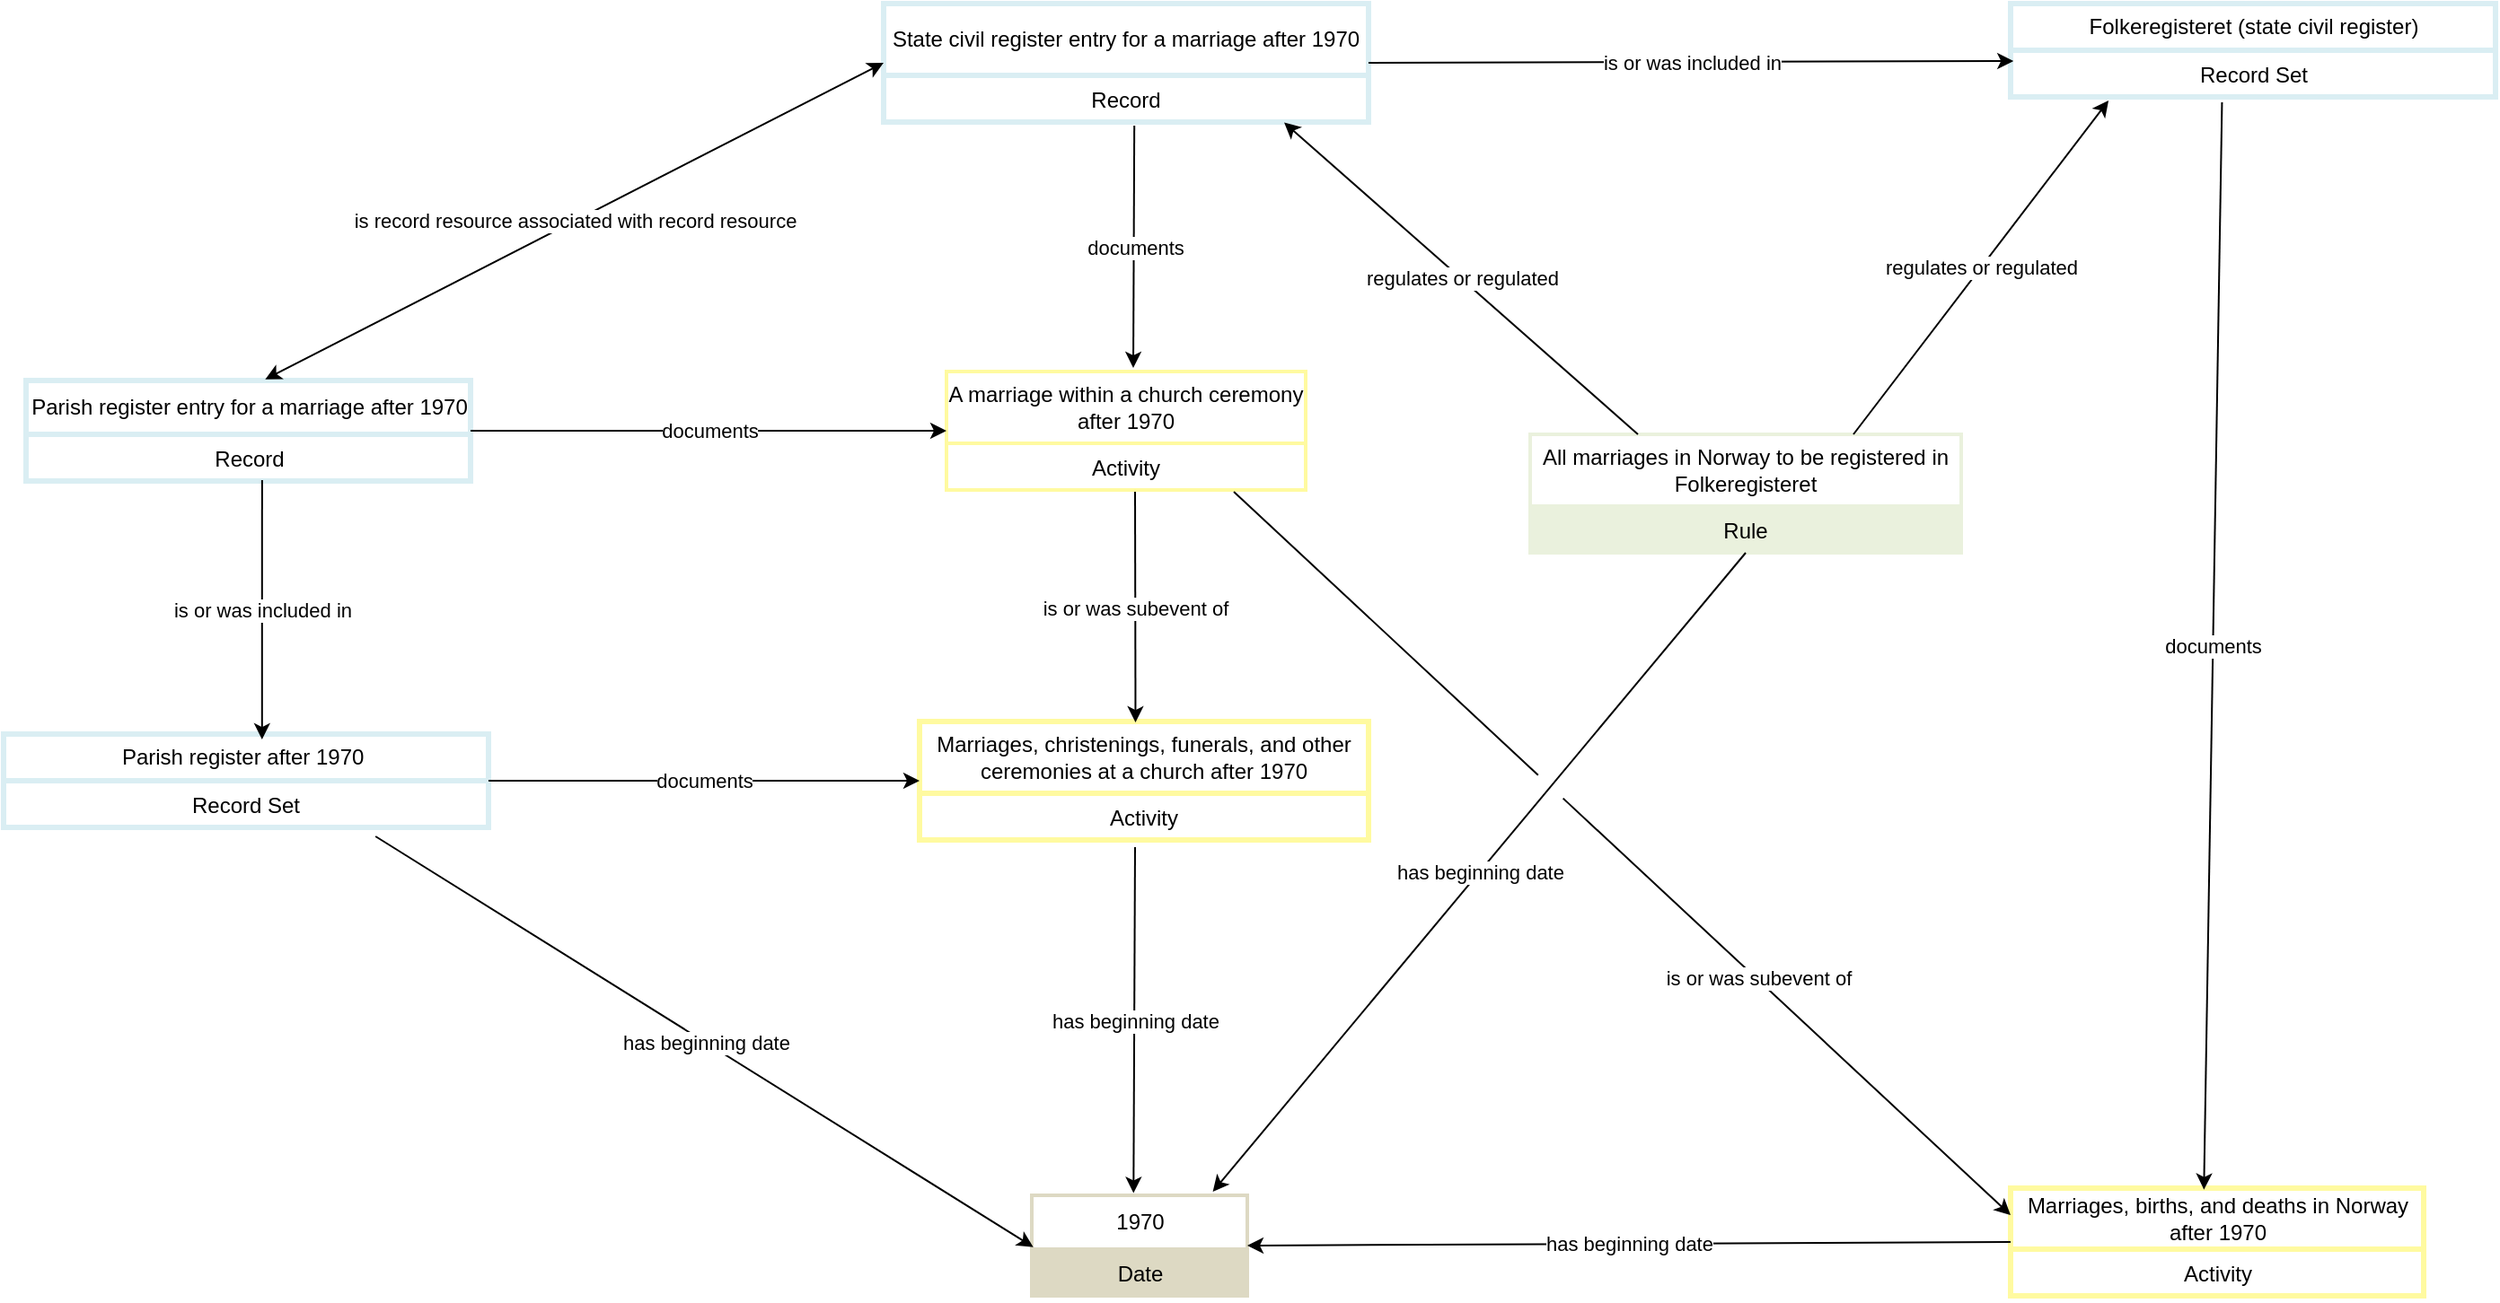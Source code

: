 <mxfile version="28.2.7">
  <diagram name="Page-1" id="rpcb4mzmXCl31CcHwljb">
    <mxGraphModel dx="870" dy="566" grid="1" gridSize="10" guides="1" tooltips="1" connect="1" arrows="1" fold="1" page="1" pageScale="1" pageWidth="3300" pageHeight="2339" math="0" shadow="0">
      <root>
        <mxCell id="0" />
        <mxCell id="1" parent="0" />
        <mxCell id="9eICvYnxZosk0hdtQ2a_-1" value="Parish register after 1970&amp;nbsp;" style="swimlane;fontStyle=0;childLayout=stackLayout;horizontal=1;startSize=26;strokeColor=#DAEEF3;strokeWidth=3;fillColor=none;horizontalStack=0;resizeParent=1;resizeParentMax=0;resizeLast=0;collapsible=1;marginBottom=0;whiteSpace=wrap;html=1;" parent="1" vertex="1">
          <mxGeometry x="990" y="787" width="270" height="52" as="geometry" />
        </mxCell>
        <mxCell id="9eICvYnxZosk0hdtQ2a_-2" value="Record Set" style="text;strokeColor=#DAEEF3;strokeWidth=3;fillColor=none;align=center;verticalAlign=top;spacingLeft=4;spacingRight=4;overflow=hidden;rotatable=0;points=[[0,0.5],[1,0.5]];portConstraint=eastwest;whiteSpace=wrap;html=1;" parent="9eICvYnxZosk0hdtQ2a_-1" vertex="1">
          <mxGeometry y="26" width="270" height="26" as="geometry" />
        </mxCell>
        <mxCell id="S63EhYjACRCDa8wTgJug-1" value="Marriages, christenings, funerals, and other ceremonies at a church after 1970" style="swimlane;fontStyle=0;childLayout=stackLayout;horizontal=1;startSize=40;strokeColor=#FFFAA0;strokeWidth=3;fillColor=none;horizontalStack=0;resizeParent=1;resizeParentMax=0;resizeLast=0;collapsible=1;marginBottom=0;whiteSpace=wrap;html=1;" parent="1" vertex="1">
          <mxGeometry x="1500" y="780" width="250" height="66" as="geometry" />
        </mxCell>
        <mxCell id="S63EhYjACRCDa8wTgJug-2" value="Activity" style="text;strokeColor=#FFFAA0;strokeWidth=3;fillColor=none;align=center;verticalAlign=top;spacingLeft=4;spacingRight=4;overflow=hidden;rotatable=0;points=[[0,0.5],[1,0.5]];portConstraint=eastwest;whiteSpace=wrap;html=1;" parent="S63EhYjACRCDa8wTgJug-1" vertex="1">
          <mxGeometry y="40" width="250" height="26" as="geometry" />
        </mxCell>
        <mxCell id="S63EhYjACRCDa8wTgJug-3" value="" style="endArrow=classic;html=1;rounded=0;entryX=0;entryY=0.5;entryDx=0;entryDy=0;exitX=1;exitY=0.5;exitDx=0;exitDy=0;" parent="1" source="9eICvYnxZosk0hdtQ2a_-1" target="S63EhYjACRCDa8wTgJug-1" edge="1">
          <mxGeometry relative="1" as="geometry">
            <mxPoint x="1370" y="727" as="sourcePoint" />
            <mxPoint x="1567" y="727" as="targetPoint" />
          </mxGeometry>
        </mxCell>
        <mxCell id="S63EhYjACRCDa8wTgJug-4" value="documents" style="edgeLabel;resizable=0;html=1;;align=center;verticalAlign=middle;" parent="S63EhYjACRCDa8wTgJug-3" connectable="0" vertex="1">
          <mxGeometry relative="1" as="geometry" />
        </mxCell>
        <mxCell id="S63EhYjACRCDa8wTgJug-5" value="1970" style="swimlane;fontStyle=0;childLayout=stackLayout;horizontal=1;startSize=30;strokeColor=#DDD9C3;strokeWidth=2;fillColor=none;horizontalStack=0;resizeParent=1;resizeParentMax=0;resizeLast=0;collapsible=1;marginBottom=0;whiteSpace=wrap;html=1;" parent="1" vertex="1">
          <mxGeometry x="1562.5" y="1044" width="120" height="56" as="geometry" />
        </mxCell>
        <mxCell id="S63EhYjACRCDa8wTgJug-6" value="Date" style="text;strokeColor=#DDD9C3;strokeWidth=2;fillColor=#DDD9C3;align=center;verticalAlign=top;spacingLeft=4;spacingRight=4;overflow=hidden;rotatable=0;points=[[0,0.5],[1,0.5]];portConstraint=eastwest;whiteSpace=wrap;html=1;" parent="S63EhYjACRCDa8wTgJug-5" vertex="1">
          <mxGeometry y="30" width="120" height="26" as="geometry" />
        </mxCell>
        <mxCell id="S63EhYjACRCDa8wTgJug-7" value="" style="endArrow=classic;html=1;rounded=0;entryX=0.472;entryY=-0.023;entryDx=0;entryDy=0;entryPerimeter=0;" parent="1" target="S63EhYjACRCDa8wTgJug-5" edge="1">
          <mxGeometry relative="1" as="geometry">
            <mxPoint x="1620" y="850" as="sourcePoint" />
            <mxPoint x="1620" y="1040" as="targetPoint" />
          </mxGeometry>
        </mxCell>
        <mxCell id="S63EhYjACRCDa8wTgJug-8" value="has beginning date" style="edgeLabel;resizable=0;html=1;;align=center;verticalAlign=middle;" parent="S63EhYjACRCDa8wTgJug-7" connectable="0" vertex="1">
          <mxGeometry relative="1" as="geometry" />
        </mxCell>
        <mxCell id="S63EhYjACRCDa8wTgJug-9" value="" style="endArrow=classic;html=1;rounded=0;exitX=0.767;exitY=1.192;exitDx=0;exitDy=0;exitPerimeter=0;entryX=0.007;entryY=-0.045;entryDx=0;entryDy=0;entryPerimeter=0;" parent="1" source="9eICvYnxZosk0hdtQ2a_-2" target="S63EhYjACRCDa8wTgJug-6" edge="1">
          <mxGeometry relative="1" as="geometry">
            <mxPoint x="1147" y="904" as="sourcePoint" />
            <mxPoint x="1560" y="1010" as="targetPoint" />
          </mxGeometry>
        </mxCell>
        <mxCell id="S63EhYjACRCDa8wTgJug-10" value="has beginning date" style="edgeLabel;resizable=0;html=1;;align=center;verticalAlign=middle;" parent="S63EhYjACRCDa8wTgJug-9" connectable="0" vertex="1">
          <mxGeometry relative="1" as="geometry" />
        </mxCell>
        <mxCell id="AIsGsS2JBfu4cgLnV8Io-3" value="Parish register entry for a marriage after 1970" style="swimlane;fontStyle=0;childLayout=stackLayout;horizontal=1;startSize=30;strokeColor=#DAEEF3;strokeWidth=3;fillColor=none;horizontalStack=0;resizeParent=1;resizeParentMax=0;resizeLast=0;collapsible=1;marginBottom=0;whiteSpace=wrap;html=1;" parent="1" vertex="1">
          <mxGeometry x="1002.5" y="590" width="247.5" height="56" as="geometry" />
        </mxCell>
        <mxCell id="AIsGsS2JBfu4cgLnV8Io-4" value="Record" style="text;strokeColor=#DAEEF3;strokeWidth=3;fillColor=none;align=center;verticalAlign=top;spacingLeft=4;spacingRight=4;overflow=hidden;rotatable=0;points=[[0,0.5],[1,0.5]];portConstraint=eastwest;whiteSpace=wrap;html=1;" parent="AIsGsS2JBfu4cgLnV8Io-3" vertex="1">
          <mxGeometry y="30" width="247.5" height="26" as="geometry" />
        </mxCell>
        <mxCell id="AIsGsS2JBfu4cgLnV8Io-6" value="" style="endArrow=classic;html=1;rounded=0;entryX=0.533;entryY=0.058;entryDx=0;entryDy=0;entryPerimeter=0;exitX=0.531;exitY=0.981;exitDx=0;exitDy=0;exitPerimeter=0;" parent="1" source="AIsGsS2JBfu4cgLnV8Io-4" target="9eICvYnxZosk0hdtQ2a_-1" edge="1">
          <mxGeometry relative="1" as="geometry">
            <mxPoint x="1134" y="660" as="sourcePoint" />
            <mxPoint x="1400" y="740" as="targetPoint" />
          </mxGeometry>
        </mxCell>
        <mxCell id="AIsGsS2JBfu4cgLnV8Io-7" value="is or was included in" style="edgeLabel;resizable=0;html=1;;align=center;verticalAlign=middle;" parent="AIsGsS2JBfu4cgLnV8Io-6" connectable="0" vertex="1">
          <mxGeometry relative="1" as="geometry" />
        </mxCell>
        <mxCell id="AIsGsS2JBfu4cgLnV8Io-8" value="A marriage within a church ceremony after 1970" style="swimlane;fontStyle=0;childLayout=stackLayout;horizontal=1;startSize=40;strokeColor=#FFFAA0;strokeWidth=2;fillColor=none;horizontalStack=0;resizeParent=1;resizeParentMax=0;resizeLast=0;collapsible=1;marginBottom=0;whiteSpace=wrap;html=1;" parent="1" vertex="1">
          <mxGeometry x="1515" y="585" width="200" height="66" as="geometry" />
        </mxCell>
        <mxCell id="AIsGsS2JBfu4cgLnV8Io-9" value="Activity" style="text;strokeColor=#FFFAA0;strokeWidth=2;fillColor=#FFFFFF;align=center;verticalAlign=top;spacingLeft=4;spacingRight=4;overflow=hidden;rotatable=0;points=[[0,0.5],[1,0.5]];portConstraint=eastwest;whiteSpace=wrap;html=1;" parent="AIsGsS2JBfu4cgLnV8Io-8" vertex="1">
          <mxGeometry y="40" width="200" height="26" as="geometry" />
        </mxCell>
        <mxCell id="AIsGsS2JBfu4cgLnV8Io-10" value="" style="endArrow=classic;html=1;rounded=0;entryX=0.481;entryY=0.008;entryDx=0;entryDy=0;entryPerimeter=0;" parent="1" target="S63EhYjACRCDa8wTgJug-1" edge="1">
          <mxGeometry relative="1" as="geometry">
            <mxPoint x="1620" y="652" as="sourcePoint" />
            <mxPoint x="1628" y="780" as="targetPoint" />
          </mxGeometry>
        </mxCell>
        <mxCell id="AIsGsS2JBfu4cgLnV8Io-11" value="is or was subevent of" style="edgeLabel;resizable=0;html=1;;align=center;verticalAlign=middle;" parent="AIsGsS2JBfu4cgLnV8Io-10" connectable="0" vertex="1">
          <mxGeometry relative="1" as="geometry" />
        </mxCell>
        <mxCell id="AIsGsS2JBfu4cgLnV8Io-12" value="" style="endArrow=classic;html=1;rounded=0;entryX=0;entryY=0.5;entryDx=0;entryDy=0;exitX=1;exitY=0.5;exitDx=0;exitDy=0;" parent="1" source="AIsGsS2JBfu4cgLnV8Io-3" target="AIsGsS2JBfu4cgLnV8Io-8" edge="1">
          <mxGeometry relative="1" as="geometry">
            <mxPoint x="1247.5" y="624" as="sourcePoint" />
            <mxPoint x="1455.5" y="622" as="targetPoint" />
          </mxGeometry>
        </mxCell>
        <mxCell id="AIsGsS2JBfu4cgLnV8Io-13" value="documents" style="edgeLabel;resizable=0;html=1;;align=center;verticalAlign=middle;" parent="AIsGsS2JBfu4cgLnV8Io-12" connectable="0" vertex="1">
          <mxGeometry relative="1" as="geometry" />
        </mxCell>
        <mxCell id="pV9FwaY-A3g4o-simPut-1" value="State civil register entry for a marriage after 1970" style="swimlane;fontStyle=0;childLayout=stackLayout;horizontal=1;startSize=40;strokeColor=#DAEEF3;strokeWidth=3;fillColor=none;horizontalStack=0;resizeParent=1;resizeParentMax=0;resizeLast=0;collapsible=1;marginBottom=0;whiteSpace=wrap;html=1;" parent="1" vertex="1">
          <mxGeometry x="1480" y="380" width="270" height="66" as="geometry" />
        </mxCell>
        <mxCell id="pV9FwaY-A3g4o-simPut-2" value="Record" style="text;strokeColor=#DAEEF3;strokeWidth=3;fillColor=none;align=center;verticalAlign=top;spacingLeft=4;spacingRight=4;overflow=hidden;rotatable=0;points=[[0,0.5],[1,0.5]];portConstraint=eastwest;whiteSpace=wrap;html=1;" parent="pV9FwaY-A3g4o-simPut-1" vertex="1">
          <mxGeometry y="40" width="270" height="26" as="geometry" />
        </mxCell>
        <mxCell id="pV9FwaY-A3g4o-simPut-3" value="" style="endArrow=classic;html=1;rounded=0;exitX=0.517;exitY=1.077;exitDx=0;exitDy=0;exitPerimeter=0;" parent="1" source="pV9FwaY-A3g4o-simPut-2" edge="1">
          <mxGeometry relative="1" as="geometry">
            <mxPoint x="1580" y="491" as="sourcePoint" />
            <mxPoint x="1619" y="583" as="targetPoint" />
          </mxGeometry>
        </mxCell>
        <mxCell id="pV9FwaY-A3g4o-simPut-4" value="documents" style="edgeLabel;resizable=0;html=1;;align=center;verticalAlign=middle;" parent="pV9FwaY-A3g4o-simPut-3" connectable="0" vertex="1">
          <mxGeometry relative="1" as="geometry" />
        </mxCell>
        <mxCell id="pV9FwaY-A3g4o-simPut-11" value="" style="endArrow=classic;html=1;rounded=0;entryX=0;entryY=0.5;entryDx=0;entryDy=0;exitX=0.538;exitY=-0.011;exitDx=0;exitDy=0;exitPerimeter=0;startArrow=classic;startFill=1;" parent="1" source="AIsGsS2JBfu4cgLnV8Io-3" target="pV9FwaY-A3g4o-simPut-1" edge="1">
          <mxGeometry relative="1" as="geometry">
            <mxPoint x="1132.5" y="541" as="sourcePoint" />
            <mxPoint x="1450" y="540" as="targetPoint" />
          </mxGeometry>
        </mxCell>
        <mxCell id="pV9FwaY-A3g4o-simPut-12" value="is record resource associated with record resource" style="edgeLabel;resizable=0;html=1;;align=center;verticalAlign=middle;" parent="pV9FwaY-A3g4o-simPut-11" connectable="0" vertex="1">
          <mxGeometry relative="1" as="geometry" />
        </mxCell>
        <mxCell id="pV9FwaY-A3g4o-simPut-13" value="Marriages, births, and deaths in Norway after 1970" style="swimlane;fontStyle=0;childLayout=stackLayout;horizontal=1;startSize=34;strokeColor=#FFFAA0;strokeWidth=3;fillColor=none;horizontalStack=0;resizeParent=1;resizeParentMax=0;resizeLast=0;collapsible=1;marginBottom=0;whiteSpace=wrap;html=1;" parent="1" vertex="1">
          <mxGeometry x="2107.5" y="1040" width="230" height="60" as="geometry" />
        </mxCell>
        <mxCell id="pV9FwaY-A3g4o-simPut-14" value="Activity" style="text;strokeColor=#FFFAA0;strokeWidth=3;fillColor=none;align=center;verticalAlign=top;spacingLeft=4;spacingRight=4;overflow=hidden;rotatable=0;points=[[0,0.5],[1,0.5]];portConstraint=eastwest;whiteSpace=wrap;html=1;" parent="pV9FwaY-A3g4o-simPut-13" vertex="1">
          <mxGeometry y="34" width="230" height="26" as="geometry" />
        </mxCell>
        <mxCell id="pV9FwaY-A3g4o-simPut-16" value="Folkeregisteret (state civil register)" style="swimlane;fontStyle=0;childLayout=stackLayout;horizontal=1;startSize=26;strokeColor=#DAEEF3;strokeWidth=3;fillColor=none;horizontalStack=0;resizeParent=1;resizeParentMax=0;resizeLast=0;collapsible=1;marginBottom=0;whiteSpace=wrap;html=1;" parent="1" vertex="1">
          <mxGeometry x="2107.5" y="380" width="270" height="52" as="geometry" />
        </mxCell>
        <mxCell id="pV9FwaY-A3g4o-simPut-17" value="Record Set" style="text;strokeColor=#DAEEF3;strokeWidth=3;fillColor=none;align=center;verticalAlign=top;spacingLeft=4;spacingRight=4;overflow=hidden;rotatable=0;points=[[0,0.5],[1,0.5]];portConstraint=eastwest;whiteSpace=wrap;html=1;" parent="pV9FwaY-A3g4o-simPut-16" vertex="1">
          <mxGeometry y="26" width="270" height="26" as="geometry" />
        </mxCell>
        <mxCell id="pV9FwaY-A3g4o-simPut-18" value="" style="endArrow=classic;html=1;rounded=0;entryX=0.006;entryY=0.231;entryDx=0;entryDy=0;entryPerimeter=0;exitX=1;exitY=0.5;exitDx=0;exitDy=0;" parent="1" source="pV9FwaY-A3g4o-simPut-1" target="pV9FwaY-A3g4o-simPut-17" edge="1">
          <mxGeometry relative="1" as="geometry">
            <mxPoint x="1810" y="400" as="sourcePoint" />
            <mxPoint x="1810" y="544" as="targetPoint" />
          </mxGeometry>
        </mxCell>
        <mxCell id="pV9FwaY-A3g4o-simPut-19" value="is or was included in" style="edgeLabel;resizable=0;html=1;;align=center;verticalAlign=middle;" parent="pV9FwaY-A3g4o-simPut-18" connectable="0" vertex="1">
          <mxGeometry relative="1" as="geometry" />
        </mxCell>
        <mxCell id="pV9FwaY-A3g4o-simPut-20" value="" style="endArrow=classic;html=1;rounded=0;entryX=0.468;entryY=0.014;entryDx=0;entryDy=0;exitX=0.436;exitY=1.117;exitDx=0;exitDy=0;exitPerimeter=0;entryPerimeter=0;" parent="1" source="pV9FwaY-A3g4o-simPut-17" target="pV9FwaY-A3g4o-simPut-13" edge="1">
          <mxGeometry relative="1" as="geometry">
            <mxPoint x="2090" y="705" as="sourcePoint" />
            <mxPoint x="2330" y="705" as="targetPoint" />
          </mxGeometry>
        </mxCell>
        <mxCell id="pV9FwaY-A3g4o-simPut-21" value="documents" style="edgeLabel;resizable=0;html=1;;align=center;verticalAlign=middle;" parent="pV9FwaY-A3g4o-simPut-20" connectable="0" vertex="1">
          <mxGeometry relative="1" as="geometry" />
        </mxCell>
        <mxCell id="pV9FwaY-A3g4o-simPut-22" value="" style="endArrow=classic;html=1;rounded=0;exitX=0;exitY=0.5;exitDx=0;exitDy=0;entryX=1;entryY=0.5;entryDx=0;entryDy=0;" parent="1" source="pV9FwaY-A3g4o-simPut-13" target="S63EhYjACRCDa8wTgJug-5" edge="1">
          <mxGeometry relative="1" as="geometry">
            <mxPoint x="1651.5" y="974" as="sourcePoint" />
            <mxPoint x="1487.5" y="1092" as="targetPoint" />
          </mxGeometry>
        </mxCell>
        <mxCell id="pV9FwaY-A3g4o-simPut-23" value="has beginning date" style="edgeLabel;resizable=0;html=1;;align=center;verticalAlign=middle;" parent="pV9FwaY-A3g4o-simPut-22" connectable="0" vertex="1">
          <mxGeometry relative="1" as="geometry" />
        </mxCell>
        <mxCell id="pV9FwaY-A3g4o-simPut-24" value="All marriages in Norway to be registered in Folkeregisteret" style="swimlane;fontStyle=0;childLayout=stackLayout;horizontal=1;startSize=40;strokeColor=#EAF1DD;strokeWidth=2;fillColor=none;horizontalStack=0;resizeParent=1;resizeParentMax=0;resizeLast=0;collapsible=1;marginBottom=0;whiteSpace=wrap;html=1;" parent="1" vertex="1">
          <mxGeometry x="1840" y="620" width="240" height="66" as="geometry" />
        </mxCell>
        <mxCell id="pV9FwaY-A3g4o-simPut-25" value="Rule&lt;div&gt;&lt;br&gt;&lt;/div&gt;" style="text;strokeColor=#EAF1DD;strokeWidth=2;fillColor=#EAF1DD;align=center;verticalAlign=top;spacingLeft=4;spacingRight=4;overflow=hidden;rotatable=0;points=[[0,0.5],[1,0.5]];portConstraint=eastwest;whiteSpace=wrap;html=1;" parent="pV9FwaY-A3g4o-simPut-24" vertex="1">
          <mxGeometry y="40" width="240" height="26" as="geometry" />
        </mxCell>
        <mxCell id="pV9FwaY-A3g4o-simPut-26" value="" style="endArrow=classic;html=1;rounded=0;entryX=0.826;entryY=1.01;entryDx=0;entryDy=0;entryPerimeter=0;exitX=0.25;exitY=0;exitDx=0;exitDy=0;" parent="1" source="pV9FwaY-A3g4o-simPut-24" target="pV9FwaY-A3g4o-simPut-2" edge="1">
          <mxGeometry relative="1" as="geometry">
            <mxPoint x="1680" y="570" as="sourcePoint" />
            <mxPoint x="2039" y="713" as="targetPoint" />
          </mxGeometry>
        </mxCell>
        <mxCell id="pV9FwaY-A3g4o-simPut-27" value="regulates or regulated" style="edgeLabel;resizable=0;html=1;;align=center;verticalAlign=middle;" parent="pV9FwaY-A3g4o-simPut-26" connectable="0" vertex="1">
          <mxGeometry relative="1" as="geometry" />
        </mxCell>
        <mxCell id="pV9FwaY-A3g4o-simPut-28" value="" style="endArrow=classic;html=1;rounded=0;entryX=0.202;entryY=1.077;entryDx=0;entryDy=0;entryPerimeter=0;exitX=0.75;exitY=0;exitDx=0;exitDy=0;" parent="1" source="pV9FwaY-A3g4o-simPut-24" target="pV9FwaY-A3g4o-simPut-17" edge="1">
          <mxGeometry relative="1" as="geometry">
            <mxPoint x="1950" y="774" as="sourcePoint" />
            <mxPoint x="1810" y="540" as="targetPoint" />
          </mxGeometry>
        </mxCell>
        <mxCell id="pV9FwaY-A3g4o-simPut-29" value="regulates or regulated" style="edgeLabel;resizable=0;html=1;;align=center;verticalAlign=middle;" parent="pV9FwaY-A3g4o-simPut-28" connectable="0" vertex="1">
          <mxGeometry relative="1" as="geometry" />
        </mxCell>
        <mxCell id="pV9FwaY-A3g4o-simPut-30" value="" style="endArrow=classic;html=1;rounded=0;exitX=0.5;exitY=1;exitDx=0;exitDy=0;entryX=0.84;entryY=-0.036;entryDx=0;entryDy=0;entryPerimeter=0;" parent="1" source="pV9FwaY-A3g4o-simPut-24" target="S63EhYjACRCDa8wTgJug-5" edge="1">
          <mxGeometry relative="1" as="geometry">
            <mxPoint x="2030" y="819" as="sourcePoint" />
            <mxPoint x="1646" y="980" as="targetPoint" />
          </mxGeometry>
        </mxCell>
        <mxCell id="pV9FwaY-A3g4o-simPut-31" value="has beginning date" style="edgeLabel;resizable=0;html=1;;align=center;verticalAlign=middle;" parent="pV9FwaY-A3g4o-simPut-30" connectable="0" vertex="1">
          <mxGeometry relative="1" as="geometry" />
        </mxCell>
        <mxCell id="pV9FwaY-A3g4o-simPut-32" value="" style="endArrow=classic;html=1;rounded=0;exitX=0.8;exitY=1.038;exitDx=0;exitDy=0;exitPerimeter=0;entryX=0;entryY=0.25;entryDx=0;entryDy=0;jumpStyle=gap;jumpSize=19;" parent="1" source="AIsGsS2JBfu4cgLnV8Io-9" target="pV9FwaY-A3g4o-simPut-13" edge="1">
          <mxGeometry relative="1" as="geometry">
            <mxPoint x="1638" y="657" as="sourcePoint" />
            <mxPoint x="1638" y="790" as="targetPoint" />
          </mxGeometry>
        </mxCell>
        <mxCell id="pV9FwaY-A3g4o-simPut-33" value="is or was subevent of" style="edgeLabel;resizable=0;html=1;;align=center;verticalAlign=middle;" parent="pV9FwaY-A3g4o-simPut-32" connectable="0" vertex="1">
          <mxGeometry relative="1" as="geometry">
            <mxPoint x="76" y="69" as="offset" />
          </mxGeometry>
        </mxCell>
      </root>
    </mxGraphModel>
  </diagram>
</mxfile>
